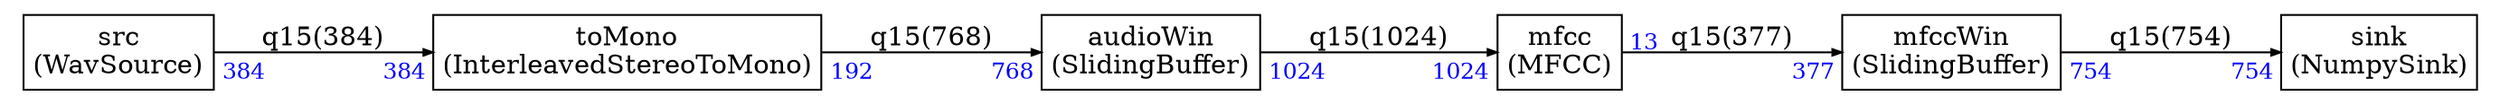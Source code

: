 



digraph structs {
    node [shape=plaintext]
    rankdir=LR
    edge [arrowsize=0.5]
    fontname="times"


audioWin [label=<
<TABLE BORDER="0" CELLBORDER="1" CELLSPACING="0" CELLPADDING="4">
  <TR>
    <TD ALIGN="CENTER" PORT="i">audioWin<BR/>(SlidingBuffer)</TD>
  </TR>
</TABLE>>];

mfcc [label=<
<TABLE BORDER="0" CELLBORDER="1" CELLSPACING="0" CELLPADDING="4">
  <TR>
    <TD ALIGN="CENTER" PORT="i">mfcc<BR/>(MFCC)</TD>
  </TR>
</TABLE>>];

mfccWin [label=<
<TABLE BORDER="0" CELLBORDER="1" CELLSPACING="0" CELLPADDING="4">
  <TR>
    <TD ALIGN="CENTER" PORT="i">mfccWin<BR/>(SlidingBuffer)</TD>
  </TR>
</TABLE>>];

sink [label=<
<TABLE BORDER="0" CELLBORDER="1" CELLSPACING="0" CELLPADDING="4">
  <TR>
    <TD ALIGN="CENTER" PORT="i">sink<BR/>(NumpySink)</TD>
  </TR>
</TABLE>>];

src [label=<
<TABLE BORDER="0" CELLBORDER="1" CELLSPACING="0" CELLPADDING="4">
  <TR>
    <TD ALIGN="CENTER" PORT="i">src<BR/>(WavSource)</TD>
  </TR>
</TABLE>>];

toMono [label=<
<TABLE BORDER="0" CELLBORDER="1" CELLSPACING="0" CELLPADDING="4">
  <TR>
    <TD ALIGN="CENTER" PORT="i">toMono<BR/>(InterleavedStereoToMono)</TD>
  </TR>
</TABLE>>];



src:i -> toMono:i [label="q15(384)"
,headlabel=<<TABLE BORDER="0" CELLPADDING="2"><TR><TD><FONT COLOR="blue" POINT-SIZE="12.0" >384</FONT>
</TD></TR></TABLE>>
,taillabel=<<TABLE BORDER="0" CELLPADDING="2"><TR><TD><FONT COLOR="blue" POINT-SIZE="12.0" >384</FONT>
</TD></TR></TABLE>>]

toMono:i -> audioWin:i [label="q15(768)"
,headlabel=<<TABLE BORDER="0" CELLPADDING="2"><TR><TD><FONT COLOR="blue" POINT-SIZE="12.0" >768</FONT>
</TD></TR></TABLE>>
,taillabel=<<TABLE BORDER="0" CELLPADDING="2"><TR><TD><FONT COLOR="blue" POINT-SIZE="12.0" >192</FONT>
</TD></TR></TABLE>>]

audioWin:i -> mfcc:i [label="q15(1024)"
,headlabel=<<TABLE BORDER="0" CELLPADDING="2"><TR><TD><FONT COLOR="blue" POINT-SIZE="12.0" >1024</FONT>
</TD></TR></TABLE>>
,taillabel=<<TABLE BORDER="0" CELLPADDING="2"><TR><TD><FONT COLOR="blue" POINT-SIZE="12.0" >1024</FONT>
</TD></TR></TABLE>>]

mfcc:i -> mfccWin:i [label="q15(377)"
,headlabel=<<TABLE BORDER="0" CELLPADDING="2"><TR><TD><FONT COLOR="blue" POINT-SIZE="12.0" >377</FONT>
</TD></TR></TABLE>>
,taillabel=<<TABLE BORDER="0" CELLPADDING="2"><TR><TD><FONT COLOR="blue" POINT-SIZE="12.0" >13</FONT>
</TD></TR></TABLE>>]

mfccWin:i -> sink:i [label="q15(754)"
,headlabel=<<TABLE BORDER="0" CELLPADDING="2"><TR><TD><FONT COLOR="blue" POINT-SIZE="12.0" >754</FONT>
</TD></TR></TABLE>>
,taillabel=<<TABLE BORDER="0" CELLPADDING="2"><TR><TD><FONT COLOR="blue" POINT-SIZE="12.0" >754</FONT>
</TD></TR></TABLE>>]


}

